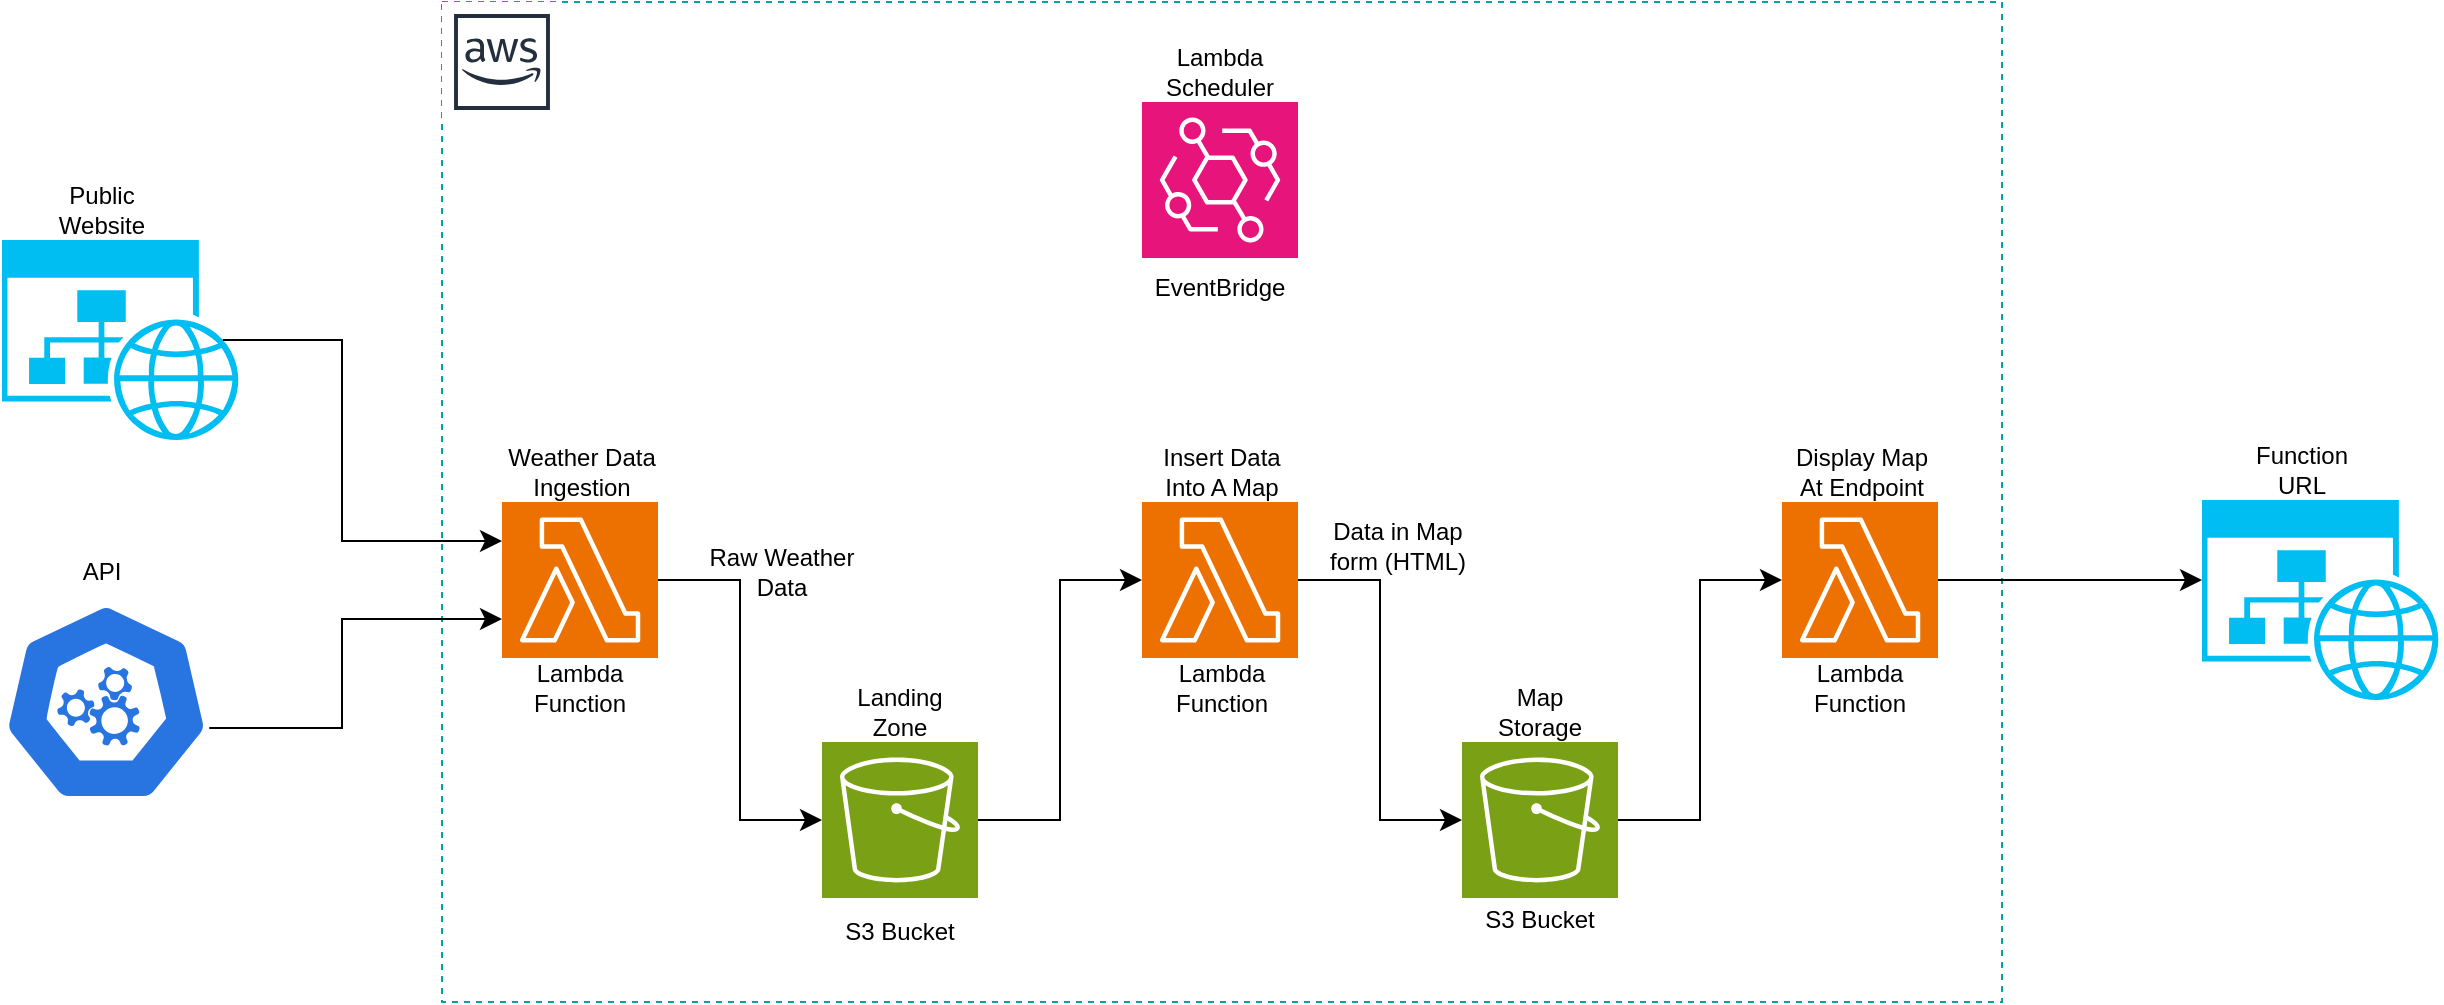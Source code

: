 <mxfile version="24.8.6">
  <diagram name="Page-1" id="nsleenQH6YUvXUaewXhr">
    <mxGraphModel dx="2230" dy="759" grid="1" gridSize="10" guides="1" tooltips="1" connect="1" arrows="1" fold="1" page="1" pageScale="1" pageWidth="850" pageHeight="1100" math="0" shadow="0">
      <root>
        <mxCell id="0" />
        <mxCell id="1" parent="0" />
        <mxCell id="7jDuigDF2l1jgmHOlD0s-15" value="" style="points=[[0,0],[0.25,0],[0.5,0],[0.75,0],[1,0],[1,0.25],[1,0.5],[1,0.75],[1,1],[0.75,1],[0.5,1],[0.25,1],[0,1],[0,0.75],[0,0.5],[0,0.25]];outlineConnect=0;gradientColor=none;html=1;whiteSpace=wrap;fontSize=12;fontStyle=0;container=1;pointerEvents=0;collapsible=0;recursiveResize=0;shape=mxgraph.aws4.group;grIcon=mxgraph.aws4.group_region;strokeColor=#00A4A6;fillColor=none;verticalAlign=top;align=left;spacingLeft=30;fontColor=#147EBA;dashed=1;" parent="1" vertex="1">
          <mxGeometry x="-70" y="60" width="780" height="500" as="geometry" />
        </mxCell>
        <mxCell id="7jDuigDF2l1jgmHOlD0s-24" value="" style="sketch=0;points=[[0,0,0],[0.25,0,0],[0.5,0,0],[0.75,0,0],[1,0,0],[0,1,0],[0.25,1,0],[0.5,1,0],[0.75,1,0],[1,1,0],[0,0.25,0],[0,0.5,0],[0,0.75,0],[1,0.25,0],[1,0.5,0],[1,0.75,0]];outlineConnect=0;fontColor=#232F3E;fillColor=#ED7100;strokeColor=#ffffff;dashed=0;verticalLabelPosition=bottom;verticalAlign=top;align=center;html=1;fontSize=12;fontStyle=0;aspect=fixed;shape=mxgraph.aws4.resourceIcon;resIcon=mxgraph.aws4.lambda;" parent="7jDuigDF2l1jgmHOlD0s-15" vertex="1">
          <mxGeometry x="30" y="250" width="78" height="78" as="geometry" />
        </mxCell>
        <mxCell id="7jDuigDF2l1jgmHOlD0s-37" value="Weather Data Ingestion" style="text;html=1;align=center;verticalAlign=middle;whiteSpace=wrap;rounded=0;" parent="7jDuigDF2l1jgmHOlD0s-15" vertex="1">
          <mxGeometry x="30" y="220" width="80" height="30" as="geometry" />
        </mxCell>
        <mxCell id="7jDuigDF2l1jgmHOlD0s-27" value="S3 Bucket" style="text;html=1;align=center;verticalAlign=middle;whiteSpace=wrap;rounded=0;" parent="7jDuigDF2l1jgmHOlD0s-15" vertex="1">
          <mxGeometry x="199" y="450" width="60" height="30" as="geometry" />
        </mxCell>
        <mxCell id="DnK7DTsvqn0rKJylp9nt-2" value="Landing Zone" style="text;html=1;align=center;verticalAlign=middle;whiteSpace=wrap;rounded=0;" vertex="1" parent="7jDuigDF2l1jgmHOlD0s-15">
          <mxGeometry x="199" y="340" width="60" height="30" as="geometry" />
        </mxCell>
        <mxCell id="DnK7DTsvqn0rKJylp9nt-3" value="Lambda Function" style="text;html=1;align=center;verticalAlign=middle;whiteSpace=wrap;rounded=0;" vertex="1" parent="7jDuigDF2l1jgmHOlD0s-15">
          <mxGeometry x="39" y="328" width="60" height="30" as="geometry" />
        </mxCell>
        <mxCell id="DnK7DTsvqn0rKJylp9nt-4" value="" style="sketch=0;points=[[0,0,0],[0.25,0,0],[0.5,0,0],[0.75,0,0],[1,0,0],[0,1,0],[0.25,1,0],[0.5,1,0],[0.75,1,0],[1,1,0],[0,0.25,0],[0,0.5,0],[0,0.75,0],[1,0.25,0],[1,0.5,0],[1,0.75,0]];outlineConnect=0;fontColor=#232F3E;fillColor=#ED7100;strokeColor=#ffffff;dashed=0;verticalLabelPosition=bottom;verticalAlign=top;align=center;html=1;fontSize=12;fontStyle=0;aspect=fixed;shape=mxgraph.aws4.resourceIcon;resIcon=mxgraph.aws4.lambda;" vertex="1" parent="7jDuigDF2l1jgmHOlD0s-15">
          <mxGeometry x="350" y="250" width="78" height="78" as="geometry" />
        </mxCell>
        <mxCell id="DnK7DTsvqn0rKJylp9nt-5" value="Insert Data Into A Map" style="text;html=1;align=center;verticalAlign=middle;whiteSpace=wrap;rounded=0;" vertex="1" parent="7jDuigDF2l1jgmHOlD0s-15">
          <mxGeometry x="350" y="220" width="80" height="30" as="geometry" />
        </mxCell>
        <mxCell id="DnK7DTsvqn0rKJylp9nt-6" value="Map Storage" style="text;html=1;align=center;verticalAlign=middle;whiteSpace=wrap;rounded=0;" vertex="1" parent="7jDuigDF2l1jgmHOlD0s-15">
          <mxGeometry x="519" y="340" width="60" height="30" as="geometry" />
        </mxCell>
        <mxCell id="7jDuigDF2l1jgmHOlD0s-22" value="" style="sketch=0;points=[[0,0,0],[0.25,0,0],[0.5,0,0],[0.75,0,0],[1,0,0],[0,1,0],[0.25,1,0],[0.5,1,0],[0.75,1,0],[1,1,0],[0,0.25,0],[0,0.5,0],[0,0.75,0],[1,0.25,0],[1,0.5,0],[1,0.75,0]];outlineConnect=0;fontColor=#232F3E;fillColor=#7AA116;strokeColor=#ffffff;dashed=0;verticalLabelPosition=bottom;verticalAlign=top;align=center;html=1;fontSize=12;fontStyle=0;aspect=fixed;shape=mxgraph.aws4.resourceIcon;resIcon=mxgraph.aws4.s3;" parent="7jDuigDF2l1jgmHOlD0s-15" vertex="1">
          <mxGeometry x="510" y="370" width="78" height="78" as="geometry" />
        </mxCell>
        <mxCell id="w-4qQguMOToHUnGqIZhz-1" value="" style="sketch=0;points=[[0,0,0],[0.25,0,0],[0.5,0,0],[0.75,0,0],[1,0,0],[0,1,0],[0.25,1,0],[0.5,1,0],[0.75,1,0],[1,1,0],[0,0.25,0],[0,0.5,0],[0,0.75,0],[1,0.25,0],[1,0.5,0],[1,0.75,0]];outlineConnect=0;fontColor=#232F3E;fillColor=#E7157B;strokeColor=#ffffff;dashed=0;verticalLabelPosition=bottom;verticalAlign=top;align=center;html=1;fontSize=12;fontStyle=0;aspect=fixed;shape=mxgraph.aws4.resourceIcon;resIcon=mxgraph.aws4.eventbridge;" parent="7jDuigDF2l1jgmHOlD0s-15" vertex="1">
          <mxGeometry x="350" y="50" width="78" height="78" as="geometry" />
        </mxCell>
        <mxCell id="DnK7DTsvqn0rKJylp9nt-7" value="EventBridge" style="text;html=1;align=center;verticalAlign=middle;whiteSpace=wrap;rounded=0;" vertex="1" parent="7jDuigDF2l1jgmHOlD0s-15">
          <mxGeometry x="359" y="128" width="60" height="30" as="geometry" />
        </mxCell>
        <mxCell id="DnK7DTsvqn0rKJylp9nt-8" value="" style="sketch=0;points=[[0,0,0],[0.25,0,0],[0.5,0,0],[0.75,0,0],[1,0,0],[0,1,0],[0.25,1,0],[0.5,1,0],[0.75,1,0],[1,1,0],[0,0.25,0],[0,0.5,0],[0,0.75,0],[1,0.25,0],[1,0.5,0],[1,0.75,0]];outlineConnect=0;fontColor=#232F3E;fillColor=#ED7100;strokeColor=#ffffff;dashed=0;verticalLabelPosition=bottom;verticalAlign=top;align=center;html=1;fontSize=12;fontStyle=0;aspect=fixed;shape=mxgraph.aws4.resourceIcon;resIcon=mxgraph.aws4.lambda;" vertex="1" parent="7jDuigDF2l1jgmHOlD0s-15">
          <mxGeometry x="670" y="250" width="78" height="78" as="geometry" />
        </mxCell>
        <mxCell id="DnK7DTsvqn0rKJylp9nt-9" value="Lambda Scheduler" style="text;html=1;align=center;verticalAlign=middle;whiteSpace=wrap;rounded=0;" vertex="1" parent="7jDuigDF2l1jgmHOlD0s-15">
          <mxGeometry x="359" y="20" width="60" height="30" as="geometry" />
        </mxCell>
        <mxCell id="DnK7DTsvqn0rKJylp9nt-12" value="" style="sketch=0;points=[[0,0,0],[0.25,0,0],[0.5,0,0],[0.75,0,0],[1,0,0],[0,1,0],[0.25,1,0],[0.5,1,0],[0.75,1,0],[1,1,0],[0,0.25,0],[0,0.5,0],[0,0.75,0],[1,0.25,0],[1,0.5,0],[1,0.75,0]];outlineConnect=0;fontColor=#232F3E;fillColor=#7AA116;strokeColor=#ffffff;dashed=0;verticalLabelPosition=bottom;verticalAlign=top;align=center;html=1;fontSize=12;fontStyle=0;aspect=fixed;shape=mxgraph.aws4.resourceIcon;resIcon=mxgraph.aws4.s3;" vertex="1" parent="7jDuigDF2l1jgmHOlD0s-15">
          <mxGeometry x="190" y="370" width="78" height="78" as="geometry" />
        </mxCell>
        <mxCell id="DnK7DTsvqn0rKJylp9nt-13" value="S3 Bucket" style="text;html=1;align=center;verticalAlign=middle;whiteSpace=wrap;rounded=0;" vertex="1" parent="7jDuigDF2l1jgmHOlD0s-15">
          <mxGeometry x="519" y="444" width="60" height="30" as="geometry" />
        </mxCell>
        <mxCell id="DnK7DTsvqn0rKJylp9nt-14" value="Lambda Function" style="text;html=1;align=center;verticalAlign=middle;whiteSpace=wrap;rounded=0;" vertex="1" parent="7jDuigDF2l1jgmHOlD0s-15">
          <mxGeometry x="360" y="328" width="60" height="30" as="geometry" />
        </mxCell>
        <mxCell id="DnK7DTsvqn0rKJylp9nt-15" value="Lambda Function" style="text;html=1;align=center;verticalAlign=middle;whiteSpace=wrap;rounded=0;" vertex="1" parent="7jDuigDF2l1jgmHOlD0s-15">
          <mxGeometry x="679" y="328" width="60" height="30" as="geometry" />
        </mxCell>
        <mxCell id="DnK7DTsvqn0rKJylp9nt-1" value="" style="edgeStyle=elbowEdgeStyle;elbow=horizontal;endArrow=classic;html=1;curved=0;rounded=0;endSize=8;startSize=8;exitX=1;exitY=0.5;exitDx=0;exitDy=0;exitPerimeter=0;entryX=0;entryY=0.5;entryDx=0;entryDy=0;entryPerimeter=0;" edge="1" parent="7jDuigDF2l1jgmHOlD0s-15" source="7jDuigDF2l1jgmHOlD0s-24" target="DnK7DTsvqn0rKJylp9nt-12">
          <mxGeometry width="50" height="50" relative="1" as="geometry">
            <mxPoint x="310" y="350" as="sourcePoint" />
            <mxPoint x="240" y="270.5" as="targetPoint" />
          </mxGeometry>
        </mxCell>
        <mxCell id="DnK7DTsvqn0rKJylp9nt-17" value="" style="edgeStyle=elbowEdgeStyle;elbow=horizontal;endArrow=classic;html=1;curved=0;rounded=0;endSize=8;startSize=8;exitX=1;exitY=0.5;exitDx=0;exitDy=0;exitPerimeter=0;" edge="1" parent="7jDuigDF2l1jgmHOlD0s-15" source="DnK7DTsvqn0rKJylp9nt-4" target="7jDuigDF2l1jgmHOlD0s-22">
          <mxGeometry width="50" height="50" relative="1" as="geometry">
            <mxPoint x="138" y="290" as="sourcePoint" />
            <mxPoint x="244" y="449" as="targetPoint" />
          </mxGeometry>
        </mxCell>
        <mxCell id="DnK7DTsvqn0rKJylp9nt-18" value="" style="edgeStyle=elbowEdgeStyle;elbow=horizontal;endArrow=classic;html=1;curved=0;rounded=0;endSize=8;startSize=8;exitX=1;exitY=0.5;exitDx=0;exitDy=0;exitPerimeter=0;entryX=0;entryY=0.5;entryDx=0;entryDy=0;entryPerimeter=0;" edge="1" parent="7jDuigDF2l1jgmHOlD0s-15" source="DnK7DTsvqn0rKJylp9nt-12" target="DnK7DTsvqn0rKJylp9nt-4">
          <mxGeometry width="50" height="50" relative="1" as="geometry">
            <mxPoint x="138" y="290" as="sourcePoint" />
            <mxPoint x="244" y="449" as="targetPoint" />
          </mxGeometry>
        </mxCell>
        <mxCell id="DnK7DTsvqn0rKJylp9nt-19" value="" style="edgeStyle=elbowEdgeStyle;elbow=horizontal;endArrow=classic;html=1;curved=0;rounded=0;endSize=8;startSize=8;exitX=1;exitY=0.5;exitDx=0;exitDy=0;exitPerimeter=0;entryX=0;entryY=0.5;entryDx=0;entryDy=0;entryPerimeter=0;" edge="1" parent="7jDuigDF2l1jgmHOlD0s-15" source="7jDuigDF2l1jgmHOlD0s-22" target="DnK7DTsvqn0rKJylp9nt-8">
          <mxGeometry width="50" height="50" relative="1" as="geometry">
            <mxPoint x="570" y="430" as="sourcePoint" />
            <mxPoint x="652" y="310" as="targetPoint" />
          </mxGeometry>
        </mxCell>
        <mxCell id="DnK7DTsvqn0rKJylp9nt-20" value="Display Map At Endpoint" style="text;html=1;align=center;verticalAlign=middle;whiteSpace=wrap;rounded=0;" vertex="1" parent="7jDuigDF2l1jgmHOlD0s-15">
          <mxGeometry x="670" y="220" width="80" height="30" as="geometry" />
        </mxCell>
        <mxCell id="DnK7DTsvqn0rKJylp9nt-21" value="Raw Weather Data" style="text;html=1;align=center;verticalAlign=middle;whiteSpace=wrap;rounded=0;" vertex="1" parent="7jDuigDF2l1jgmHOlD0s-15">
          <mxGeometry x="130" y="270" width="80" height="30" as="geometry" />
        </mxCell>
        <mxCell id="DnK7DTsvqn0rKJylp9nt-24" value="Data in Map form (HTML)" style="text;html=1;align=center;verticalAlign=middle;whiteSpace=wrap;rounded=0;" vertex="1" parent="7jDuigDF2l1jgmHOlD0s-15">
          <mxGeometry x="438" y="257" width="80" height="30" as="geometry" />
        </mxCell>
        <mxCell id="DnK7DTsvqn0rKJylp9nt-27" value="" style="edgeStyle=elbowEdgeStyle;elbow=horizontal;endArrow=classic;html=1;curved=0;rounded=0;endSize=8;startSize=8;entryX=0;entryY=0.5;entryDx=0;entryDy=0;entryPerimeter=0;" edge="1" parent="7jDuigDF2l1jgmHOlD0s-15" source="DnK7DTsvqn0rKJylp9nt-8">
          <mxGeometry width="50" height="50" relative="1" as="geometry">
            <mxPoint x="700" y="320" as="sourcePoint" />
            <mxPoint x="880" y="289" as="targetPoint" />
          </mxGeometry>
        </mxCell>
        <mxCell id="7jDuigDF2l1jgmHOlD0s-14" value="" style="sketch=0;outlineConnect=0;fontColor=#232F3E;gradientColor=none;strokeColor=#232F3E;fillColor=#ffffff;dashed=0;verticalLabelPosition=bottom;verticalAlign=top;align=center;html=1;fontSize=12;fontStyle=0;aspect=fixed;shape=mxgraph.aws4.resourceIcon;resIcon=mxgraph.aws4.aws_cloud;" parent="7jDuigDF2l1jgmHOlD0s-15" vertex="1">
          <mxGeometry width="60" height="60" as="geometry" />
        </mxCell>
        <mxCell id="DnK7DTsvqn0rKJylp9nt-26" value="" style="verticalLabelPosition=bottom;html=1;verticalAlign=top;align=center;strokeColor=none;fillColor=#00BEF2;shape=mxgraph.azure.website_generic;pointerEvents=1;" vertex="1" parent="1">
          <mxGeometry x="810" y="309" width="120" height="100" as="geometry" />
        </mxCell>
        <mxCell id="DnK7DTsvqn0rKJylp9nt-28" value="Function URL" style="text;html=1;align=center;verticalAlign=middle;whiteSpace=wrap;rounded=0;" vertex="1" parent="1">
          <mxGeometry x="830" y="279" width="60" height="30" as="geometry" />
        </mxCell>
        <mxCell id="DnK7DTsvqn0rKJylp9nt-31" value="" style="verticalLabelPosition=bottom;html=1;verticalAlign=top;align=center;strokeColor=none;fillColor=#00BEF2;shape=mxgraph.azure.website_generic;pointerEvents=1;" vertex="1" parent="1">
          <mxGeometry x="-290" y="179" width="120" height="100" as="geometry" />
        </mxCell>
        <mxCell id="DnK7DTsvqn0rKJylp9nt-32" value="Public Website" style="text;html=1;align=center;verticalAlign=middle;whiteSpace=wrap;rounded=0;" vertex="1" parent="1">
          <mxGeometry x="-270" y="149" width="60" height="30" as="geometry" />
        </mxCell>
        <mxCell id="DnK7DTsvqn0rKJylp9nt-34" value="API" style="text;html=1;align=center;verticalAlign=middle;whiteSpace=wrap;rounded=0;" vertex="1" parent="1">
          <mxGeometry x="-270" y="330" width="60" height="30" as="geometry" />
        </mxCell>
        <mxCell id="DnK7DTsvqn0rKJylp9nt-38" value="" style="aspect=fixed;sketch=0;html=1;dashed=0;whitespace=wrap;verticalLabelPosition=bottom;verticalAlign=top;fillColor=#2875E2;strokeColor=#ffffff;points=[[0.005,0.63,0],[0.1,0.2,0],[0.9,0.2,0],[0.5,0,0],[0.995,0.63,0],[0.72,0.99,0],[0.5,1,0],[0.28,0.99,0]];shape=mxgraph.kubernetes.icon2;prIcon=api" vertex="1" parent="1">
          <mxGeometry x="-290" y="360" width="104.17" height="100" as="geometry" />
        </mxCell>
        <mxCell id="DnK7DTsvqn0rKJylp9nt-39" value="" style="edgeStyle=elbowEdgeStyle;elbow=horizontal;endArrow=classic;html=1;curved=0;rounded=0;endSize=8;startSize=8;exitX=0.995;exitY=0.63;exitDx=0;exitDy=0;exitPerimeter=0;entryX=0;entryY=0.75;entryDx=0;entryDy=0;entryPerimeter=0;" edge="1" parent="1" source="DnK7DTsvqn0rKJylp9nt-38" target="7jDuigDF2l1jgmHOlD0s-24">
          <mxGeometry width="50" height="50" relative="1" as="geometry">
            <mxPoint x="-170" y="390" as="sourcePoint" />
            <mxPoint x="-88" y="510" as="targetPoint" />
            <Array as="points">
              <mxPoint x="-120" y="390" />
            </Array>
          </mxGeometry>
        </mxCell>
        <mxCell id="DnK7DTsvqn0rKJylp9nt-40" value="" style="edgeStyle=elbowEdgeStyle;elbow=horizontal;endArrow=classic;html=1;curved=0;rounded=0;endSize=8;startSize=8;entryX=0;entryY=0.25;entryDx=0;entryDy=0;entryPerimeter=0;exitX=0.92;exitY=0.5;exitDx=0;exitDy=0;exitPerimeter=0;" edge="1" parent="1" source="DnK7DTsvqn0rKJylp9nt-31" target="7jDuigDF2l1jgmHOlD0s-24">
          <mxGeometry width="50" height="50" relative="1" as="geometry">
            <mxPoint x="-166" y="217" as="sourcePoint" />
            <mxPoint x="-30" y="379" as="targetPoint" />
            <Array as="points">
              <mxPoint x="-120" y="280" />
            </Array>
          </mxGeometry>
        </mxCell>
      </root>
    </mxGraphModel>
  </diagram>
</mxfile>
